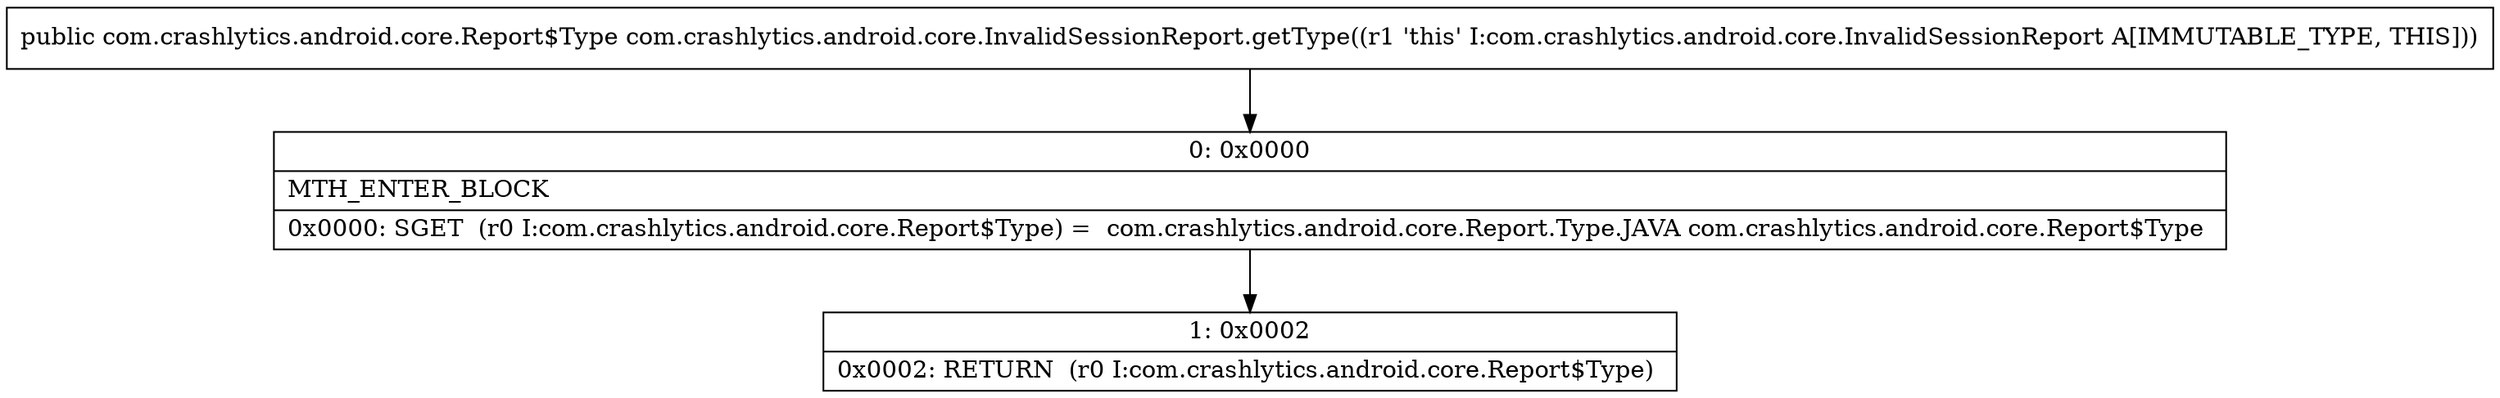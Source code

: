 digraph "CFG forcom.crashlytics.android.core.InvalidSessionReport.getType()Lcom\/crashlytics\/android\/core\/Report$Type;" {
Node_0 [shape=record,label="{0\:\ 0x0000|MTH_ENTER_BLOCK\l|0x0000: SGET  (r0 I:com.crashlytics.android.core.Report$Type) =  com.crashlytics.android.core.Report.Type.JAVA com.crashlytics.android.core.Report$Type \l}"];
Node_1 [shape=record,label="{1\:\ 0x0002|0x0002: RETURN  (r0 I:com.crashlytics.android.core.Report$Type) \l}"];
MethodNode[shape=record,label="{public com.crashlytics.android.core.Report$Type com.crashlytics.android.core.InvalidSessionReport.getType((r1 'this' I:com.crashlytics.android.core.InvalidSessionReport A[IMMUTABLE_TYPE, THIS])) }"];
MethodNode -> Node_0;
Node_0 -> Node_1;
}

